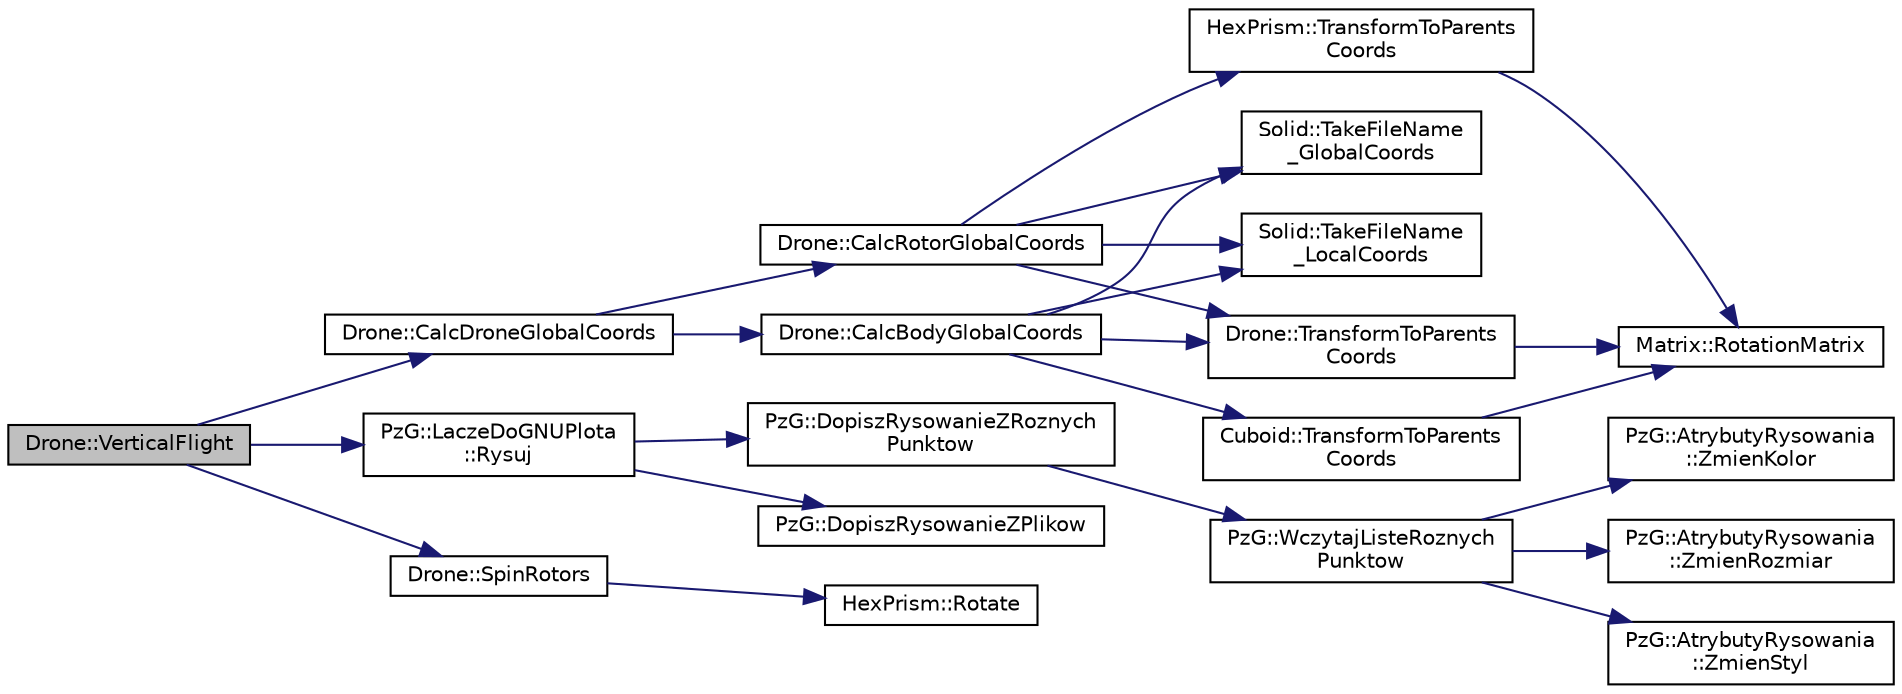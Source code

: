 digraph "Drone::VerticalFlight"
{
 // LATEX_PDF_SIZE
  edge [fontname="Helvetica",fontsize="10",labelfontname="Helvetica",labelfontsize="10"];
  node [fontname="Helvetica",fontsize="10",shape=record];
  rankdir="LR";
  Node1 [label="Drone::VerticalFlight",height=0.2,width=0.4,color="black", fillcolor="grey75", style="filled", fontcolor="black",tooltip="Wykonaj pioniowy lot drona na pewną odległość"];
  Node1 -> Node2 [color="midnightblue",fontsize="10",style="solid",fontname="Helvetica"];
  Node2 [label="Drone::CalcDroneGlobalCoords",height=0.2,width=0.4,color="black", fillcolor="white", style="filled",URL="$class_drone.html#ad681f67940125d81ed33c1c0bf352078",tooltip="Oblicz współrzędne globalne drona."];
  Node2 -> Node3 [color="midnightblue",fontsize="10",style="solid",fontname="Helvetica"];
  Node3 [label="Drone::CalcBodyGlobalCoords",height=0.2,width=0.4,color="black", fillcolor="white", style="filled",URL="$class_drone.html#ab8695f20d1dd851370bda45a921390f0",tooltip="Oblicz współrzędne globalne korpusu drona."];
  Node3 -> Node4 [color="midnightblue",fontsize="10",style="solid",fontname="Helvetica"];
  Node4 [label="Solid::TakeFileName\l_GlobalCoords",height=0.2,width=0.4,color="black", fillcolor="white", style="filled",URL="$class_solid.html#a1da25fa89b384857477bbf677ad9cbc1",tooltip="Zwracanie nazwy pliku zawierającego globalne współrzędne bryły."];
  Node3 -> Node5 [color="midnightblue",fontsize="10",style="solid",fontname="Helvetica"];
  Node5 [label="Solid::TakeFileName\l_LocalCoords",height=0.2,width=0.4,color="black", fillcolor="white", style="filled",URL="$class_solid.html#afbb5eab8defedf0c3e3e82536be454be",tooltip="Zwracanie nazwy pliku zawierającego lokalne współrzędne bryły."];
  Node3 -> Node6 [color="midnightblue",fontsize="10",style="solid",fontname="Helvetica"];
  Node6 [label="Cuboid::TransformToParents\lCoords",height=0.2,width=0.4,color="black", fillcolor="white", style="filled",URL="$class_cuboid.html#ab138e2cf81c35eb75fc1e59736e9bf68",tooltip="Przetłumacz współrzędne lokalne prostopadłościanu na współrzędne w układzie drona."];
  Node6 -> Node7 [color="midnightblue",fontsize="10",style="solid",fontname="Helvetica"];
  Node7 [label="Matrix::RotationMatrix",height=0.2,width=0.4,color="black", fillcolor="white", style="filled",URL="$class_matrix.html#a689c1d74df7855657ef8fcd9a09ae93b",tooltip="Obliczanie trójwymiarowej macierzy obrotu."];
  Node3 -> Node8 [color="midnightblue",fontsize="10",style="solid",fontname="Helvetica"];
  Node8 [label="Drone::TransformToParents\lCoords",height=0.2,width=0.4,color="black", fillcolor="white", style="filled",URL="$class_drone.html#a1314477f931465e926532b37b3460ccf",tooltip="Przetłumacz współrzędne lokalne drona na współrzędne globalne."];
  Node8 -> Node7 [color="midnightblue",fontsize="10",style="solid",fontname="Helvetica"];
  Node2 -> Node9 [color="midnightblue",fontsize="10",style="solid",fontname="Helvetica"];
  Node9 [label="Drone::CalcRotorGlobalCoords",height=0.2,width=0.4,color="black", fillcolor="white", style="filled",URL="$class_drone.html#af3a82f532aa3fc33d906bd39bc4cd9d1",tooltip="Oblicz współrzędne globalne rotoru drona."];
  Node9 -> Node4 [color="midnightblue",fontsize="10",style="solid",fontname="Helvetica"];
  Node9 -> Node5 [color="midnightblue",fontsize="10",style="solid",fontname="Helvetica"];
  Node9 -> Node10 [color="midnightblue",fontsize="10",style="solid",fontname="Helvetica"];
  Node10 [label="HexPrism::TransformToParents\lCoords",height=0.2,width=0.4,color="black", fillcolor="white", style="filled",URL="$class_hex_prism.html#acb29ae89f0ee63fe101a7f3825eb237e",tooltip="Przetłumacz współrzędne lokalne graniastosłupa na współrzędne w układzie drona."];
  Node10 -> Node7 [color="midnightblue",fontsize="10",style="solid",fontname="Helvetica"];
  Node9 -> Node8 [color="midnightblue",fontsize="10",style="solid",fontname="Helvetica"];
  Node1 -> Node11 [color="midnightblue",fontsize="10",style="solid",fontname="Helvetica"];
  Node11 [label="PzG::LaczeDoGNUPlota\l::Rysuj",height=0.2,width=0.4,color="black", fillcolor="white", style="filled",URL="$class_pz_g_1_1_lacze_do_g_n_u_plota.html#a065f5b8402737cc62b0ad4f66d028335",tooltip="Generuje polecenie rysowania i przesyła je do gnuplota."];
  Node11 -> Node12 [color="midnightblue",fontsize="10",style="solid",fontname="Helvetica"];
  Node12 [label="PzG::DopiszRysowanieZPlikow",height=0.2,width=0.4,color="black", fillcolor="white", style="filled",URL="$namespace_pz_g.html#aa010184f31b26bb561b42f22438b821e",tooltip="Funkcja pomocnicza, dopisuje do polecenia wpisy związane z rysowaniem z pliku."];
  Node11 -> Node13 [color="midnightblue",fontsize="10",style="solid",fontname="Helvetica"];
  Node13 [label="PzG::DopiszRysowanieZRoznych\lPunktow",height=0.2,width=0.4,color="black", fillcolor="white", style="filled",URL="$namespace_pz_g.html#a7227cb39c785b1c746b6bb5515c0b781",tooltip="Dodaje do listy rysowanych punktów, punkty o różnych rozmiarach."];
  Node13 -> Node14 [color="midnightblue",fontsize="10",style="solid",fontname="Helvetica"];
  Node14 [label="PzG::WczytajListeRoznych\lPunktow",height=0.2,width=0.4,color="black", fillcolor="white", style="filled",URL="$namespace_pz_g.html#a169c311f0e0b6ffadcd44e91e749f72d",tooltip="Wczytuje z pliku listę punktów."];
  Node14 -> Node15 [color="midnightblue",fontsize="10",style="solid",fontname="Helvetica"];
  Node15 [label="PzG::AtrybutyRysowania\l::ZmienKolor",height=0.2,width=0.4,color="black", fillcolor="white", style="filled",URL="$class_pz_g_1_1_atrybuty_rysowania.html#ab068535b4d2f755c394557d1da72a4eb",tooltip="Zmienia kolor rysowania."];
  Node14 -> Node16 [color="midnightblue",fontsize="10",style="solid",fontname="Helvetica"];
  Node16 [label="PzG::AtrybutyRysowania\l::ZmienRozmiar",height=0.2,width=0.4,color="black", fillcolor="white", style="filled",URL="$class_pz_g_1_1_atrybuty_rysowania.html#af4b140eb03bc10b6fd816fad63f8372e",tooltip="Zmienia rozmiar rysowania."];
  Node14 -> Node17 [color="midnightblue",fontsize="10",style="solid",fontname="Helvetica"];
  Node17 [label="PzG::AtrybutyRysowania\l::ZmienStyl",height=0.2,width=0.4,color="black", fillcolor="white", style="filled",URL="$class_pz_g_1_1_atrybuty_rysowania.html#a2ac97706124b14072715ecf3f07e82b4",tooltip="Zmienia styl rysowania."];
  Node1 -> Node18 [color="midnightblue",fontsize="10",style="solid",fontname="Helvetica"];
  Node18 [label="Drone::SpinRotors",height=0.2,width=0.4,color="black", fillcolor="white", style="filled",URL="$class_drone.html#abf6c138c26b5f3e8a4264b6357158dbd",tooltip="Obróć każdy z rotorów o pewien kąt w odpowiednim kierunku."];
  Node18 -> Node19 [color="midnightblue",fontsize="10",style="solid",fontname="Helvetica"];
  Node19 [label="HexPrism::Rotate",height=0.2,width=0.4,color="black", fillcolor="white", style="filled",URL="$class_hex_prism.html#a6f796b6b5bcd69eaeba7284fc6bfe5ef",tooltip="Obracanie graniastosłupa według własnej osi z."];
}
